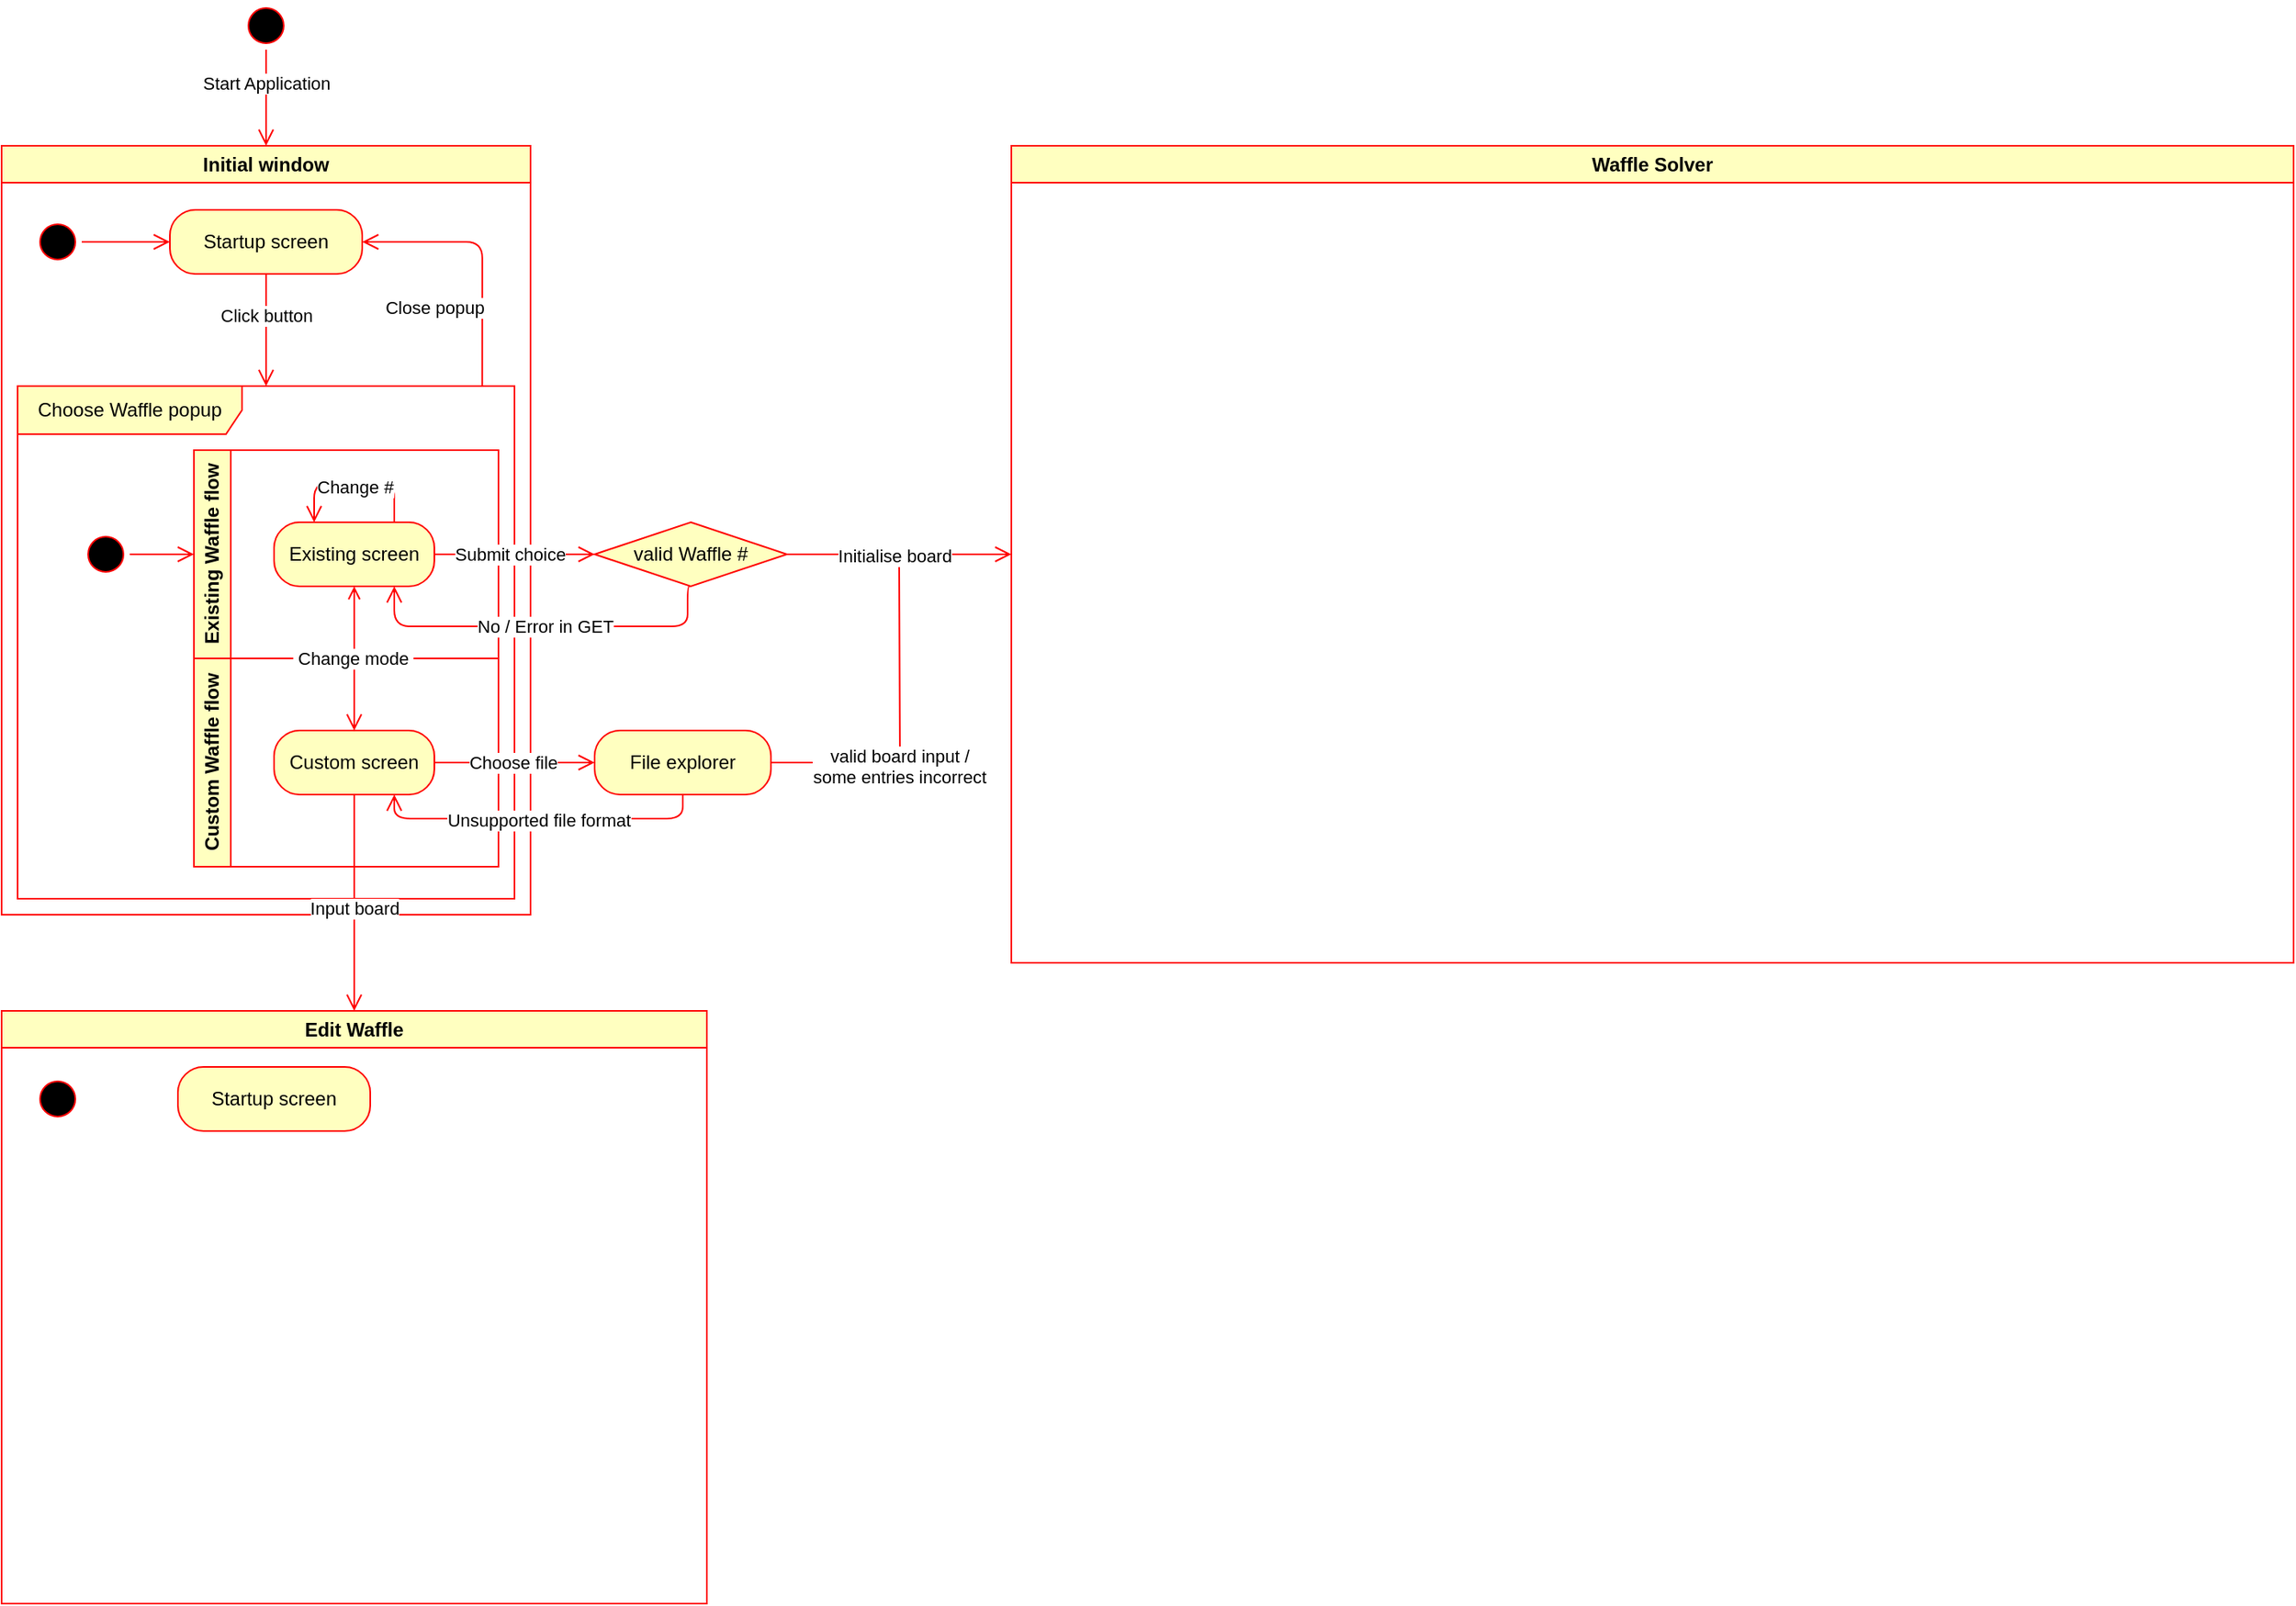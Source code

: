 <mxfile>
    <diagram id="B2YOq591DK39uhJwRHPZ" name="Page-1">
        <mxGraphModel dx="1132" dy="899" grid="1" gridSize="10" guides="1" tooltips="1" connect="1" arrows="1" fold="1" page="1" pageScale="1" pageWidth="1654" pageHeight="1169" math="0" shadow="0">
            <root>
                <mxCell id="0"/>
                <mxCell id="1" parent="0"/>
                <mxCell id="mUY1YjeQh6jDa4FhmZbv-118" value="valid board input /&lt;br&gt;some entries incorrect" style="edgeStyle=orthogonalEdgeStyle;html=1;verticalAlign=bottom;endArrow=none;endSize=8;strokeColor=#ff0000;exitX=1;exitY=0.5;exitDx=0;exitDy=0;endFill=0;spacingBottom=-40;" edge="1" parent="1" source="mUY1YjeQh6jDa4FhmZbv-113">
                    <mxGeometry relative="1" as="geometry">
                        <mxPoint x="590" y="380" as="targetPoint"/>
                        <mxPoint x="90" y="190" as="sourcePoint"/>
                    </mxGeometry>
                </mxCell>
                <mxCell id="6" value="" style="ellipse;html=1;shape=startState;fillColor=#000000;strokeColor=#ff0000;" parent="1" vertex="1">
                    <mxGeometry x="180" y="30" width="30" height="30" as="geometry"/>
                </mxCell>
                <mxCell id="7" value="Start Application" style="edgeStyle=orthogonalEdgeStyle;html=1;verticalAlign=bottom;endArrow=open;endSize=8;strokeColor=#ff0000;entryX=0.5;entryY=0;entryDx=0;entryDy=0;exitX=0.5;exitY=1;exitDx=0;exitDy=0;" parent="1" source="6" target="mUY1YjeQh6jDa4FhmZbv-37" edge="1">
                    <mxGeometry relative="1" as="geometry">
                        <mxPoint x="90" y="161" as="targetPoint"/>
                        <mxPoint x="50" y="71" as="sourcePoint"/>
                    </mxGeometry>
                </mxCell>
                <mxCell id="mUY1YjeQh6jDa4FhmZbv-37" value="Initial window" style="swimlane;whiteSpace=wrap;html=1;strokeColor=#FF0000;fillColor=#FFFFC0;movable=1;resizable=1;rotatable=1;deletable=1;editable=1;connectable=1;" vertex="1" parent="1">
                    <mxGeometry x="30" y="120" width="330" height="480" as="geometry">
                        <mxRectangle x="70" y="100" width="140" height="30" as="alternateBounds"/>
                    </mxGeometry>
                </mxCell>
                <mxCell id="8" value="Startup screen" style="rounded=1;whiteSpace=wrap;html=1;arcSize=40;fontColor=#000000;fillColor=#ffffc0;strokeColor=#ff0000;" parent="mUY1YjeQh6jDa4FhmZbv-37" vertex="1">
                    <mxGeometry x="105" y="40" width="120" height="40" as="geometry"/>
                </mxCell>
                <mxCell id="mUY1YjeQh6jDa4FhmZbv-39" value="" style="ellipse;html=1;shape=startState;fillColor=#000000;strokeColor=#ff0000;" vertex="1" parent="mUY1YjeQh6jDa4FhmZbv-37">
                    <mxGeometry x="20" y="45" width="30" height="30" as="geometry"/>
                </mxCell>
                <mxCell id="mUY1YjeQh6jDa4FhmZbv-35" value="Choose Waffle popup" style="shape=umlFrame;whiteSpace=wrap;html=1;width=140;height=30;strokeColor=#FF0000;fillColor=#FFFFC0;" vertex="1" parent="mUY1YjeQh6jDa4FhmZbv-37">
                    <mxGeometry x="10" y="150" width="310" height="320" as="geometry"/>
                </mxCell>
                <mxCell id="mUY1YjeQh6jDa4FhmZbv-42" value="" style="edgeStyle=orthogonalEdgeStyle;html=1;verticalAlign=bottom;endArrow=open;endSize=8;strokeColor=#ff0000;entryX=0;entryY=0.5;entryDx=0;entryDy=0;exitX=1;exitY=0.5;exitDx=0;exitDy=0;" edge="1" parent="mUY1YjeQh6jDa4FhmZbv-37" source="mUY1YjeQh6jDa4FhmZbv-39" target="8">
                    <mxGeometry relative="1" as="geometry">
                        <mxPoint x="220.0" y="10" as="targetPoint"/>
                        <mxPoint x="10.0" y="-35" as="sourcePoint"/>
                    </mxGeometry>
                </mxCell>
                <mxCell id="mUY1YjeQh6jDa4FhmZbv-43" value="Click button" style="edgeStyle=orthogonalEdgeStyle;html=1;verticalAlign=bottom;endArrow=open;endSize=8;strokeColor=#ff0000;exitX=0.5;exitY=1;exitDx=0;exitDy=0;" edge="1" parent="mUY1YjeQh6jDa4FhmZbv-37" source="8" target="mUY1YjeQh6jDa4FhmZbv-35">
                    <mxGeometry relative="1" as="geometry">
                        <mxPoint x="110" y="70" as="targetPoint"/>
                        <mxPoint x="60.0" y="70" as="sourcePoint"/>
                    </mxGeometry>
                </mxCell>
                <mxCell id="mUY1YjeQh6jDa4FhmZbv-46" value="" style="ellipse;html=1;shape=startState;fillColor=#000000;strokeColor=#ff0000;" vertex="1" parent="mUY1YjeQh6jDa4FhmZbv-37">
                    <mxGeometry x="50" y="240" width="30" height="30" as="geometry"/>
                </mxCell>
                <mxCell id="mUY1YjeQh6jDa4FhmZbv-74" value="" style="edgeStyle=orthogonalEdgeStyle;html=1;align=left;verticalAlign=bottom;endArrow=open;endSize=8;strokeColor=#ff0000;entryX=0;entryY=0.5;entryDx=0;entryDy=0;exitX=1;exitY=0.5;exitDx=0;exitDy=0;" edge="1" parent="mUY1YjeQh6jDa4FhmZbv-37" source="mUY1YjeQh6jDa4FhmZbv-46" target="mUY1YjeQh6jDa4FhmZbv-82">
                    <mxGeometry x="-1" y="5" relative="1" as="geometry">
                        <mxPoint x="109.31" y="350.68" as="targetPoint"/>
                        <mxPoint x="190" y="235.0" as="sourcePoint"/>
                        <mxPoint as="offset"/>
                    </mxGeometry>
                </mxCell>
                <mxCell id="mUY1YjeQh6jDa4FhmZbv-82" value="Existing Waffle flow" style="swimlane;horizontal=0;whiteSpace=wrap;html=1;strokeColor=#FF0000;fillColor=#FFFFC0;" vertex="1" parent="mUY1YjeQh6jDa4FhmZbv-37">
                    <mxGeometry x="120" y="190" width="190" height="130" as="geometry"/>
                </mxCell>
                <mxCell id="mUY1YjeQh6jDa4FhmZbv-75" value="Existing screen" style="rounded=1;whiteSpace=wrap;html=1;arcSize=40;fontColor=#000000;fillColor=#ffffc0;strokeColor=#ff0000;" vertex="1" parent="mUY1YjeQh6jDa4FhmZbv-82">
                    <mxGeometry x="50" y="45" width="100" height="40" as="geometry"/>
                </mxCell>
                <mxCell id="mUY1YjeQh6jDa4FhmZbv-101" value="Change #" style="edgeStyle=orthogonalEdgeStyle;html=1;align=left;verticalAlign=bottom;endArrow=open;endSize=8;strokeColor=#ff0000;entryX=0.25;entryY=0;entryDx=0;entryDy=0;exitX=0.75;exitY=0;exitDx=0;exitDy=0;spacing=0;spacingLeft=-3;" edge="1" parent="mUY1YjeQh6jDa4FhmZbv-82" source="mUY1YjeQh6jDa4FhmZbv-75" target="mUY1YjeQh6jDa4FhmZbv-75">
                    <mxGeometry x="0.7" y="5" relative="1" as="geometry">
                        <mxPoint x="60" y="70" as="targetPoint"/>
                        <mxPoint x="30" y="70" as="sourcePoint"/>
                        <mxPoint as="offset"/>
                        <Array as="points">
                            <mxPoint x="125" y="20"/>
                            <mxPoint x="75" y="20"/>
                        </Array>
                    </mxGeometry>
                </mxCell>
                <mxCell id="mUY1YjeQh6jDa4FhmZbv-85" value="Custom Waffle flow" style="swimlane;horizontal=0;whiteSpace=wrap;html=1;strokeColor=#FF0000;fillColor=#FFFFC0;" vertex="1" parent="mUY1YjeQh6jDa4FhmZbv-37">
                    <mxGeometry x="120" y="320" width="190" height="130" as="geometry"/>
                </mxCell>
                <mxCell id="mUY1YjeQh6jDa4FhmZbv-87" value="Custom screen" style="rounded=1;whiteSpace=wrap;html=1;arcSize=40;fontColor=#000000;fillColor=#ffffc0;strokeColor=#ff0000;" vertex="1" parent="mUY1YjeQh6jDa4FhmZbv-37">
                    <mxGeometry x="170" y="365" width="100" height="40" as="geometry"/>
                </mxCell>
                <mxCell id="mUY1YjeQh6jDa4FhmZbv-103" value="&amp;nbsp;Change mode&amp;nbsp;" style="edgeStyle=orthogonalEdgeStyle;html=1;align=left;verticalAlign=bottom;endArrow=open;endSize=8;strokeColor=#ff0000;entryX=0.5;entryY=0;entryDx=0;entryDy=0;exitX=0.5;exitY=1;exitDx=0;exitDy=0;startArrow=open;startFill=0;" edge="1" parent="mUY1YjeQh6jDa4FhmZbv-37" source="mUY1YjeQh6jDa4FhmZbv-75" target="mUY1YjeQh6jDa4FhmZbv-87">
                    <mxGeometry x="0.2" y="-40" relative="1" as="geometry">
                        <mxPoint x="130" y="265.0" as="targetPoint"/>
                        <mxPoint x="90.0" y="265.0" as="sourcePoint"/>
                        <mxPoint as="offset"/>
                    </mxGeometry>
                </mxCell>
                <mxCell id="mUY1YjeQh6jDa4FhmZbv-105" value="Close popup" style="edgeStyle=orthogonalEdgeStyle;html=1;verticalAlign=bottom;endArrow=open;endSize=8;strokeColor=#ff0000;entryX=1;entryY=0.5;entryDx=0;entryDy=0;exitX=0.935;exitY=0.001;exitDx=0;exitDy=0;exitPerimeter=0;" edge="1" parent="mUY1YjeQh6jDa4FhmZbv-37" source="mUY1YjeQh6jDa4FhmZbv-35" target="8">
                    <mxGeometry x="-0.512" y="30" relative="1" as="geometry">
                        <mxPoint x="115" y="70" as="targetPoint"/>
                        <mxPoint x="60" y="70" as="sourcePoint"/>
                        <mxPoint as="offset"/>
                    </mxGeometry>
                </mxCell>
                <mxCell id="mUY1YjeQh6jDa4FhmZbv-59" value="Edit Waffle" style="swimlane;whiteSpace=wrap;html=1;strokeColor=#FF0000;fillColor=#FFFFC0;" vertex="1" parent="1">
                    <mxGeometry x="30" y="660" width="440" height="370" as="geometry"/>
                </mxCell>
                <mxCell id="mUY1YjeQh6jDa4FhmZbv-122" value="" style="ellipse;html=1;shape=startState;fillColor=#000000;strokeColor=#ff0000;" vertex="1" parent="mUY1YjeQh6jDa4FhmZbv-59">
                    <mxGeometry x="20" y="40" width="30" height="30" as="geometry"/>
                </mxCell>
                <mxCell id="mUY1YjeQh6jDa4FhmZbv-123" value="Startup screen" style="rounded=1;whiteSpace=wrap;html=1;arcSize=40;fontColor=#000000;fillColor=#ffffc0;strokeColor=#ff0000;" vertex="1" parent="mUY1YjeQh6jDa4FhmZbv-59">
                    <mxGeometry x="110" y="35" width="120" height="40" as="geometry"/>
                </mxCell>
                <mxCell id="mUY1YjeQh6jDa4FhmZbv-60" value="Waffle Solver" style="swimlane;whiteSpace=wrap;html=1;strokeColor=#FF0000;fillColor=#FFFFC0;" vertex="1" parent="1">
                    <mxGeometry x="660" y="120" width="800" height="510" as="geometry"/>
                </mxCell>
                <mxCell id="mUY1YjeQh6jDa4FhmZbv-106" value="valid Waffle #" style="rhombus;whiteSpace=wrap;html=1;fillColor=#ffffc0;strokeColor=#ff0000;" vertex="1" parent="1">
                    <mxGeometry x="400" y="355" width="120" height="40" as="geometry"/>
                </mxCell>
                <mxCell id="mUY1YjeQh6jDa4FhmZbv-110" value="Submit choice" style="edgeStyle=orthogonalEdgeStyle;html=1;align=left;verticalAlign=bottom;endArrow=open;endSize=8;strokeColor=#ff0000;entryX=0;entryY=0.5;entryDx=0;entryDy=0;exitX=1;exitY=0.5;exitDx=0;exitDy=0;spacing=-2;spacingLeft=-3;" edge="1" parent="1" source="mUY1YjeQh6jDa4FhmZbv-75" target="mUY1YjeQh6jDa4FhmZbv-106">
                    <mxGeometry x="-0.636" y="-5" relative="1" as="geometry">
                        <mxPoint x="160" y="385" as="targetPoint"/>
                        <mxPoint x="120" y="385" as="sourcePoint"/>
                        <mxPoint as="offset"/>
                    </mxGeometry>
                </mxCell>
                <mxCell id="mUY1YjeQh6jDa4FhmZbv-111" value="No / Error in GET" style="edgeStyle=orthogonalEdgeStyle;html=1;align=left;verticalAlign=bottom;endArrow=open;endSize=8;strokeColor=#ff0000;entryX=0.75;entryY=1;entryDx=0;entryDy=0;exitX=0.5;exitY=1;exitDx=0;exitDy=0;spacing=-2;spacingRight=7;spacingLeft=17;" edge="1" parent="1" source="mUY1YjeQh6jDa4FhmZbv-106" target="mUY1YjeQh6jDa4FhmZbv-75">
                    <mxGeometry x="0.476" y="5" relative="1" as="geometry">
                        <mxPoint x="235" y="365" as="targetPoint"/>
                        <mxPoint x="285" y="365" as="sourcePoint"/>
                        <mxPoint as="offset"/>
                        <Array as="points">
                            <mxPoint x="458" y="420"/>
                            <mxPoint x="275" y="420"/>
                        </Array>
                    </mxGeometry>
                </mxCell>
                <mxCell id="mUY1YjeQh6jDa4FhmZbv-113" value="File explorer" style="rounded=1;whiteSpace=wrap;html=1;arcSize=40;fontColor=#000000;fillColor=#ffffc0;strokeColor=#ff0000;" vertex="1" parent="1">
                    <mxGeometry x="400" y="485" width="110" height="40" as="geometry"/>
                </mxCell>
                <mxCell id="mUY1YjeQh6jDa4FhmZbv-116" value="Initialise board" style="edgeStyle=orthogonalEdgeStyle;html=1;verticalAlign=bottom;endArrow=open;endSize=8;strokeColor=#ff0000;entryX=0;entryY=0.5;entryDx=0;entryDy=0;exitX=1;exitY=0.5;exitDx=0;exitDy=0;spacingBottom=-5;spacingLeft=5;" edge="1" parent="1" source="mUY1YjeQh6jDa4FhmZbv-106" target="mUY1YjeQh6jDa4FhmZbv-60">
                    <mxGeometry x="-0.077" y="-5" relative="1" as="geometry">
                        <mxPoint x="422.57" y="210.0" as="targetPoint"/>
                        <mxPoint x="497.42" y="300.32" as="sourcePoint"/>
                        <mxPoint as="offset"/>
                    </mxGeometry>
                </mxCell>
                <mxCell id="mUY1YjeQh6jDa4FhmZbv-117" value="Choose file" style="edgeStyle=orthogonalEdgeStyle;html=1;verticalAlign=bottom;endArrow=open;endSize=8;strokeColor=#ff0000;entryX=0;entryY=0.5;entryDx=0;entryDy=0;exitX=1;exitY=0.5;exitDx=0;exitDy=0;spacingBottom=-9;spacingLeft=-2;" edge="1" parent="1" source="mUY1YjeQh6jDa4FhmZbv-87" target="mUY1YjeQh6jDa4FhmZbv-113">
                    <mxGeometry relative="1" as="geometry">
                        <mxPoint x="145" y="190" as="targetPoint"/>
                        <mxPoint x="90.0" y="190" as="sourcePoint"/>
                    </mxGeometry>
                </mxCell>
                <mxCell id="mUY1YjeQh6jDa4FhmZbv-119" value="Unsupported file format" style="edgeStyle=orthogonalEdgeStyle;html=1;verticalAlign=bottom;endArrow=open;endSize=8;strokeColor=#ff0000;entryX=0.75;entryY=1;entryDx=0;entryDy=0;exitX=0.5;exitY=1;exitDx=0;exitDy=0;spacingBottom=-10;" edge="1" parent="1" source="mUY1YjeQh6jDa4FhmZbv-113" target="mUY1YjeQh6jDa4FhmZbv-87">
                    <mxGeometry relative="1" as="geometry">
                        <mxPoint x="145" y="190" as="targetPoint"/>
                        <mxPoint x="90" y="190" as="sourcePoint"/>
                        <Array as="points">
                            <mxPoint x="455" y="540"/>
                            <mxPoint x="275" y="540"/>
                        </Array>
                    </mxGeometry>
                </mxCell>
                <mxCell id="mUY1YjeQh6jDa4FhmZbv-120" value="Input board" style="edgeStyle=orthogonalEdgeStyle;html=1;verticalAlign=bottom;endArrow=open;endSize=8;strokeColor=#ff0000;entryX=0.5;entryY=0;entryDx=0;entryDy=0;exitX=0.5;exitY=1;exitDx=0;exitDy=0;spacingBottom=-12;" edge="1" parent="1" source="mUY1YjeQh6jDa4FhmZbv-87" target="mUY1YjeQh6jDa4FhmZbv-59">
                    <mxGeometry relative="1" as="geometry">
                        <mxPoint x="145" y="190" as="targetPoint"/>
                        <mxPoint x="90" y="190" as="sourcePoint"/>
                    </mxGeometry>
                </mxCell>
            </root>
        </mxGraphModel>
    </diagram>
</mxfile>